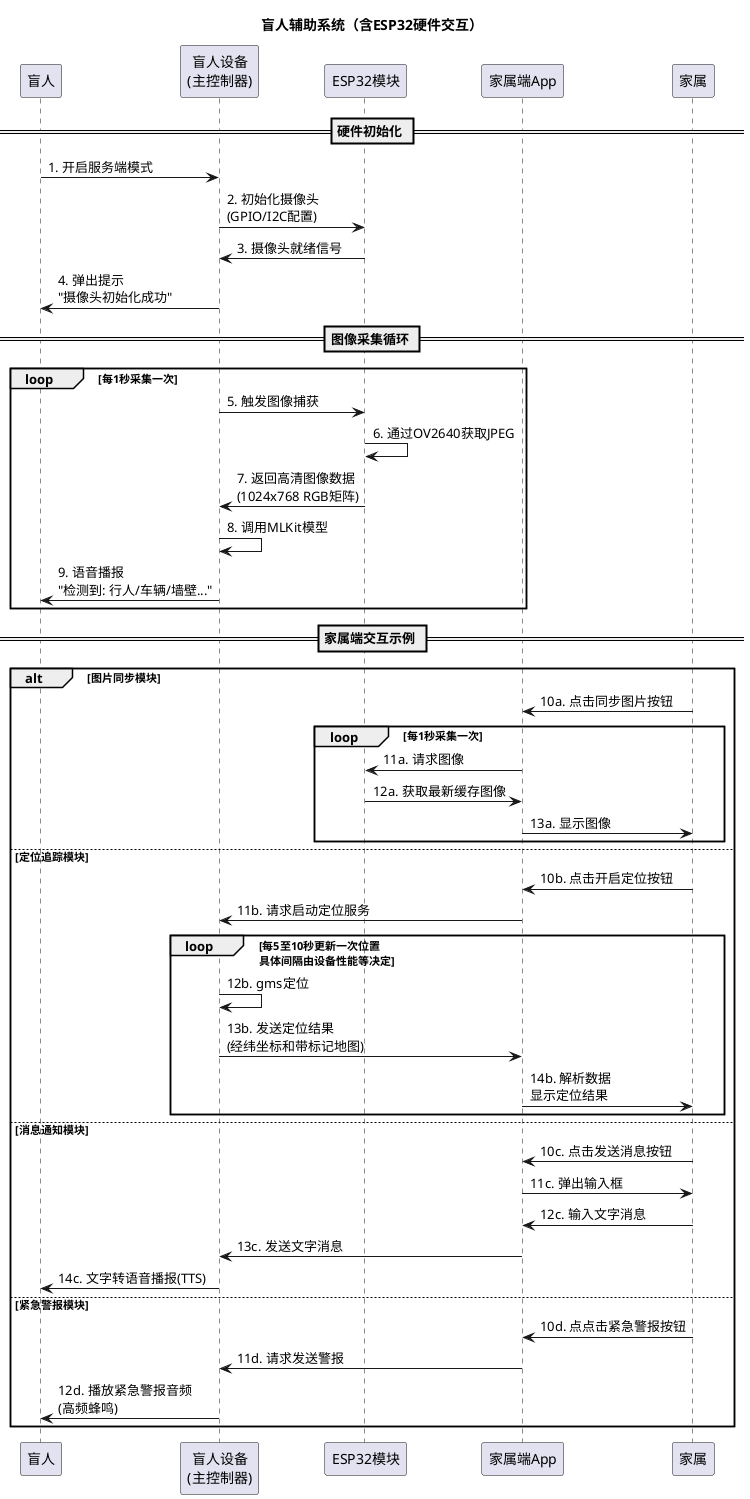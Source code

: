 @startuml blind_assistant_esp32_sequence
title 盲人辅助系统（含ESP32硬件交互）
participant "盲人" as User
participant "盲人设备\n(主控制器)" as MainController
participant "ESP32模块" as ESP32
participant "家属端App" as App
participant "家属" as Family

== 硬件初始化 ==
User -> MainController: 1. 开启服务端模式
MainController -> ESP32: 2. 初始化摄像头\n(GPIO/I2C配置)
ESP32 -> MainController: 3. 摄像头就绪信号
MainController -> User: 4. 弹出提示\n"摄像头初始化成功"

== 图像采集循环 ==

loop 每1秒采集一次
    MainController -> ESP32: 5. 触发图像捕获
    ESP32 -> ESP32: 6. 通过OV2640获取JPEG
    ESP32 -> MainController: 7. 返回高清图像数据\n(1024x768 RGB矩阵)
    MainController -> MainController: 8. 调用MLKit模型
    MainController -> User: 9. 语音播报\n"检测到: 行人/车辆/墙壁..."
end

== 家属端交互示例 ==
alt 图片同步模块
    Family -> App: 10a. 点击同步图片按钮

    loop 每1秒采集一次
    App -> ESP32: 11a. 请求图像
    ESP32 -> App: 12a. 获取最新缓存图像
    App -> Family: 13a. 显示图像
    end

else 定位追踪模块
    Family -> App: 10b. 点击开启定位按钮
    App -> MainController: 11b. 请求启动定位服务

    loop 每5至10秒更新一次位置\n具体间隔由设备性能等决定
    MainController -> MainController: 12b. gms定位
    MainController -> App: 13b. 发送定位结果\n(经纬坐标和带标记地图)
    App -> Family: 14b. 解析数据\n显示定位结果
    end loop

else 消息通知模块
    Family -> App: 10c. 点击发送消息按钮
    App -> Family: 11c. 弹出输入框
    Family -> App: 12c. 输入文字消息
    App -> MainController: 13c. 发送文字消息
    MainController -> User: 14c. 文字转语音播报(TTS)

else 紧急警报模块
    Family -> App: 10d. 点点击紧急警报按钮
    App -> MainController: 11d. 请求发送警报
    MainController -> User: 12d. 播放紧急警报音频\n(高频蜂鸣)

end alt

@enduml